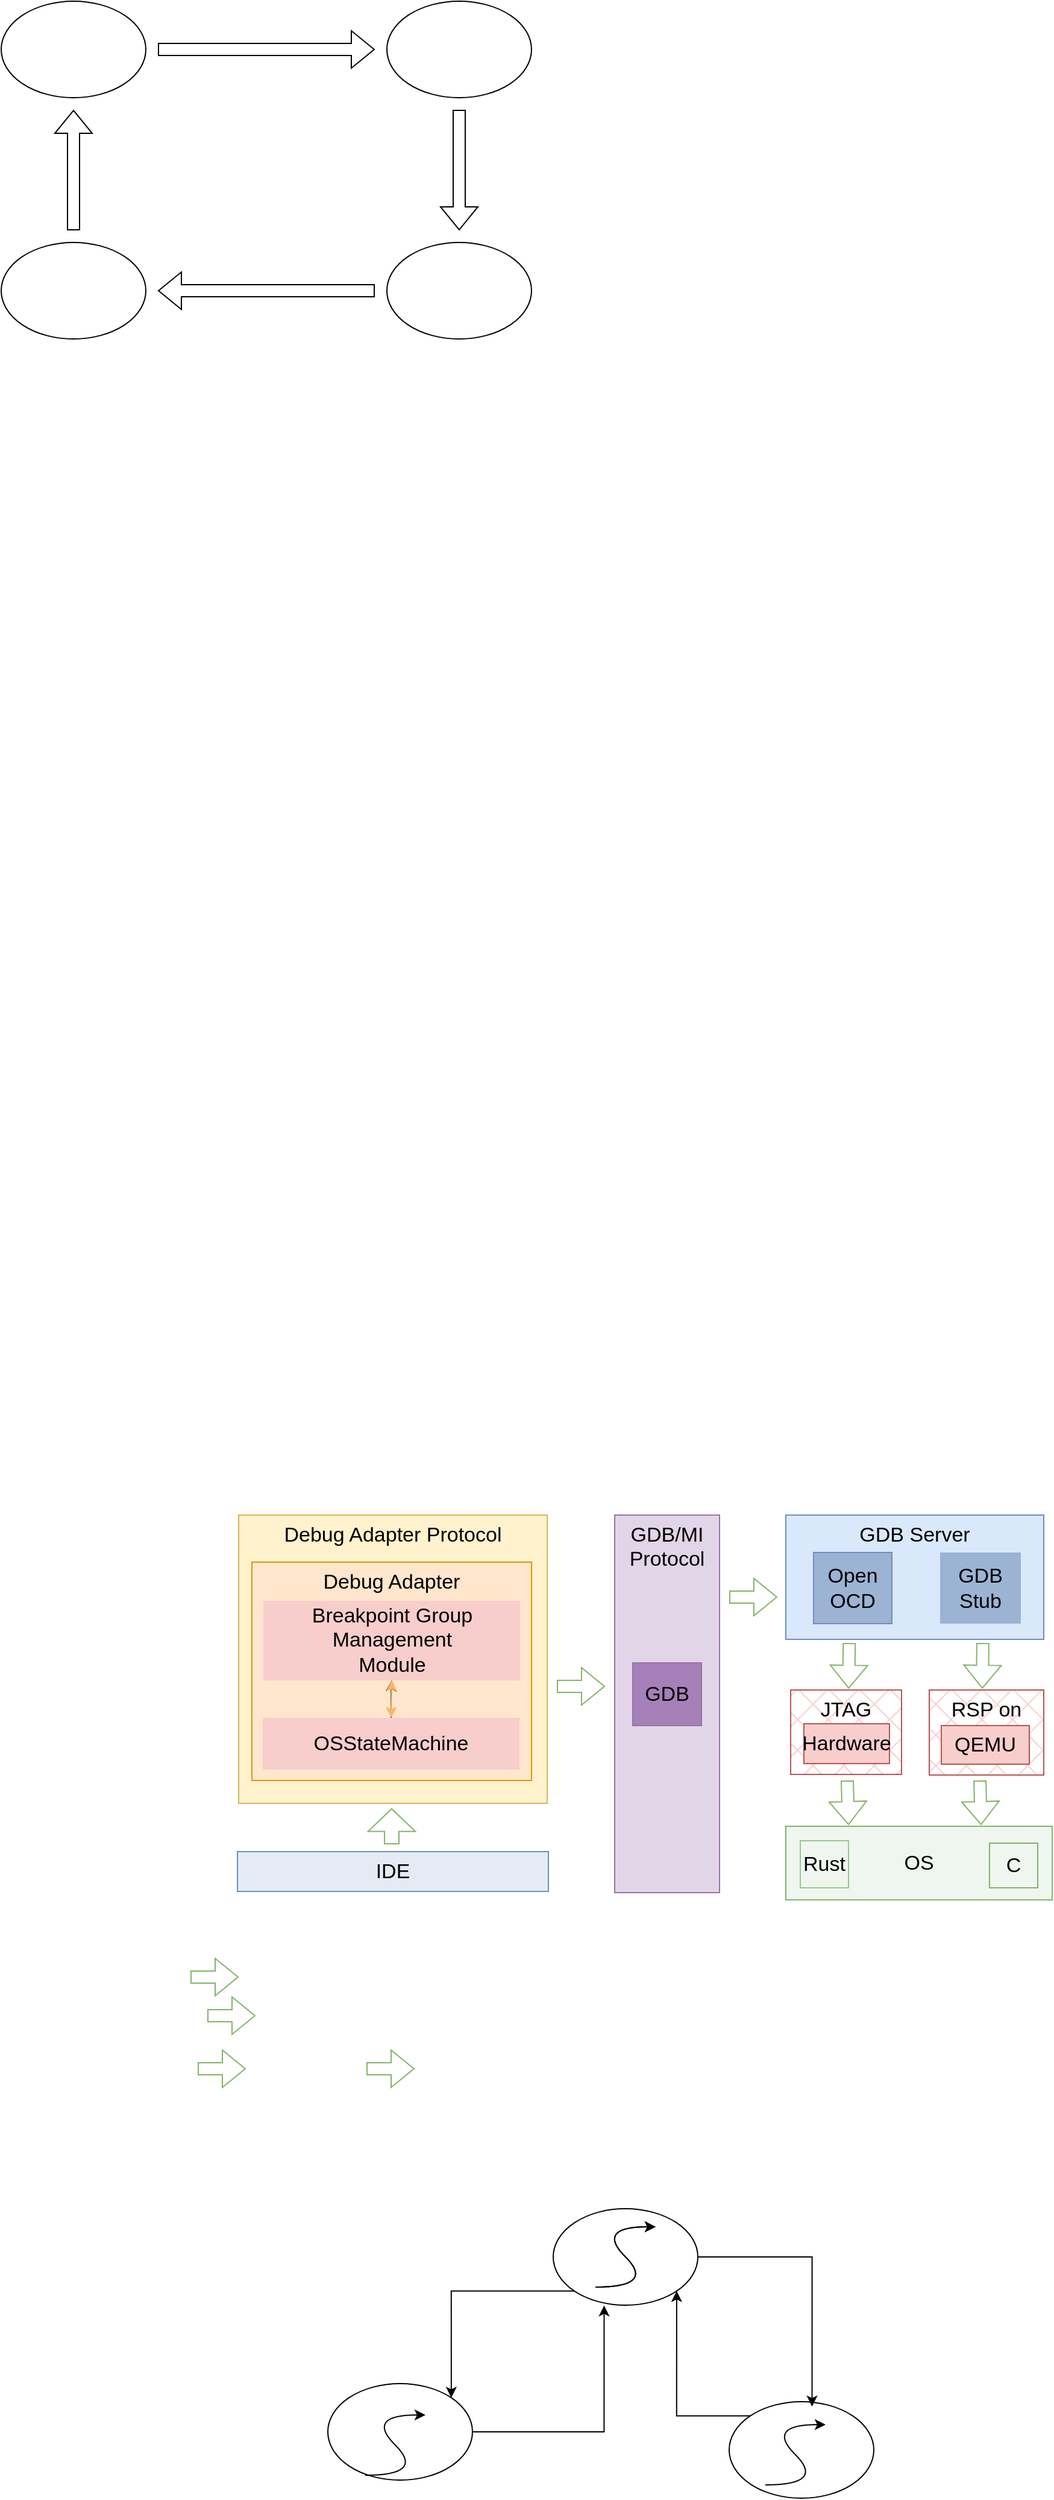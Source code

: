 <mxfile version="26.0.4">
  <diagram name="第 1 页" id="fOJGxN6Kf7fKf6j4XTUl">
    <mxGraphModel dx="1436" dy="1406" grid="0" gridSize="10" guides="1" tooltips="1" connect="1" arrows="1" fold="1" page="0" pageScale="1" pageWidth="827" pageHeight="1169" math="0" shadow="0">
      <root>
        <mxCell id="0" />
        <mxCell id="1" parent="0" />
        <mxCell id="xP6rJl3-gpsy86Hn-VXY-23" value="GDB Server&lt;div&gt;&lt;br&gt;&lt;/div&gt;&lt;div&gt;&lt;br&gt;&lt;/div&gt;&lt;div&gt;&lt;br&gt;&lt;/div&gt;&lt;div&gt;&lt;br&gt;&lt;/div&gt;&lt;div&gt;&lt;br&gt;&lt;/div&gt;&lt;div&gt;&lt;br&gt;&lt;/div&gt;&lt;div&gt;&lt;br&gt;&lt;/div&gt;&lt;div&gt;&lt;br&gt;&lt;/div&gt;&lt;div&gt;&lt;br&gt;&lt;/div&gt;&lt;div&gt;&lt;br&gt;&lt;/div&gt;&lt;div&gt;&lt;br&gt;&lt;/div&gt;&lt;div&gt;&lt;br&gt;&lt;/div&gt;&lt;div&gt;&lt;br&gt;&lt;/div&gt;" style="whiteSpace=wrap;html=1;fillColor=#dae8fc;strokeColor=#6c8ebf;fontSize=17;verticalAlign=top;" parent="1" vertex="1">
          <mxGeometry x="581" y="518" width="214" height="103" as="geometry" />
        </mxCell>
        <mxCell id="xP6rJl3-gpsy86Hn-VXY-12" value="Debug Adapter Protocol&lt;div&gt;&lt;br&gt;&lt;/div&gt;&lt;div&gt;&lt;br&gt;&lt;/div&gt;&lt;div&gt;&lt;br&gt;&lt;/div&gt;&lt;div&gt;&lt;br&gt;&lt;/div&gt;&lt;div&gt;&lt;br&gt;&lt;/div&gt;&lt;div&gt;&lt;br&gt;&lt;/div&gt;&lt;div&gt;&lt;br&gt;&lt;/div&gt;&lt;div&gt;&lt;br&gt;&lt;/div&gt;&lt;div&gt;&lt;br&gt;&lt;/div&gt;&lt;div&gt;&lt;br&gt;&lt;/div&gt;&lt;div&gt;&lt;br&gt;&lt;/div&gt;&lt;div&gt;&lt;br&gt;&lt;/div&gt;&lt;div&gt;&lt;br&gt;&lt;/div&gt;&lt;div&gt;&lt;br&gt;&lt;/div&gt;&lt;div&gt;&lt;br&gt;&lt;/div&gt;" style="rounded=0;whiteSpace=wrap;html=1;fillColor=#fff2cc;strokeColor=#d6b656;fillStyle=auto;fontSize=17;labelPosition=center;verticalLabelPosition=middle;align=center;verticalAlign=top;" parent="1" vertex="1">
          <mxGeometry x="127" y="518" width="256" height="239" as="geometry" />
        </mxCell>
        <mxCell id="xP6rJl3-gpsy86Hn-VXY-1" value="" style="ellipse;whiteSpace=wrap;html=1;" parent="1" vertex="1">
          <mxGeometry x="-70" y="-737" width="120" height="80" as="geometry" />
        </mxCell>
        <mxCell id="xP6rJl3-gpsy86Hn-VXY-2" value="" style="ellipse;whiteSpace=wrap;html=1;" parent="1" vertex="1">
          <mxGeometry x="-70" y="-537" width="120" height="80" as="geometry" />
        </mxCell>
        <mxCell id="xP6rJl3-gpsy86Hn-VXY-3" value="" style="ellipse;whiteSpace=wrap;html=1;" parent="1" vertex="1">
          <mxGeometry x="250" y="-537" width="120" height="80" as="geometry" />
        </mxCell>
        <mxCell id="xP6rJl3-gpsy86Hn-VXY-4" value="" style="ellipse;whiteSpace=wrap;html=1;" parent="1" vertex="1">
          <mxGeometry x="250" y="-737" width="120" height="80" as="geometry" />
        </mxCell>
        <mxCell id="xP6rJl3-gpsy86Hn-VXY-5" value="" style="shape=flexArrow;endArrow=classic;html=1;rounded=0;" parent="1" edge="1">
          <mxGeometry width="50" height="50" relative="1" as="geometry">
            <mxPoint x="60" y="-697" as="sourcePoint" />
            <mxPoint x="240" y="-697" as="targetPoint" />
          </mxGeometry>
        </mxCell>
        <mxCell id="xP6rJl3-gpsy86Hn-VXY-6" value="" style="shape=flexArrow;endArrow=classic;html=1;rounded=0;" parent="1" edge="1">
          <mxGeometry width="50" height="50" relative="1" as="geometry">
            <mxPoint x="240" y="-497" as="sourcePoint" />
            <mxPoint x="60" y="-497" as="targetPoint" />
          </mxGeometry>
        </mxCell>
        <mxCell id="xP6rJl3-gpsy86Hn-VXY-7" value="" style="shape=flexArrow;endArrow=classic;html=1;rounded=0;" parent="1" edge="1">
          <mxGeometry width="50" height="50" relative="1" as="geometry">
            <mxPoint x="310" y="-647" as="sourcePoint" />
            <mxPoint x="310" y="-547" as="targetPoint" />
          </mxGeometry>
        </mxCell>
        <mxCell id="xP6rJl3-gpsy86Hn-VXY-8" value="" style="shape=flexArrow;endArrow=classic;html=1;rounded=0;" parent="1" edge="1">
          <mxGeometry width="50" height="50" relative="1" as="geometry">
            <mxPoint x="-10" y="-547" as="sourcePoint" />
            <mxPoint x="-10" y="-647" as="targetPoint" />
          </mxGeometry>
        </mxCell>
        <mxCell id="xP6rJl3-gpsy86Hn-VXY-9" value="GDB/MI Protocol&lt;div&gt;&lt;br&gt;&lt;/div&gt;&lt;div&gt;&lt;br&gt;&lt;/div&gt;&lt;div&gt;&lt;br&gt;&lt;/div&gt;&lt;div&gt;&lt;br&gt;&lt;/div&gt;&lt;div&gt;&lt;br&gt;&lt;/div&gt;&lt;div&gt;&lt;br&gt;&lt;/div&gt;&lt;div&gt;&lt;br&gt;&lt;/div&gt;&lt;div&gt;&lt;br&gt;&lt;/div&gt;&lt;div&gt;&lt;br&gt;&lt;/div&gt;&lt;div&gt;&lt;br&gt;&lt;/div&gt;&lt;div&gt;&lt;br&gt;&lt;/div&gt;&lt;div&gt;&lt;br&gt;&lt;/div&gt;" style="rounded=0;whiteSpace=wrap;html=1;fillColor=#e1d5e7;strokeColor=#9673a6;fillStyle=auto;fontSize=17;verticalAlign=top;" parent="1" vertex="1">
          <mxGeometry x="439" y="518" width="87" height="313" as="geometry" />
        </mxCell>
        <mxCell id="xP6rJl3-gpsy86Hn-VXY-13" value="IDE" style="rounded=0;whiteSpace=wrap;html=1;fillColor=#E4EBF5;strokeColor=#6c8ebf;fontSize=17;" parent="1" vertex="1">
          <mxGeometry x="126" y="797" width="258" height="33" as="geometry" />
        </mxCell>
        <mxCell id="xP6rJl3-gpsy86Hn-VXY-14" value="Open&lt;div&gt;OCD&lt;/div&gt;" style="rounded=0;whiteSpace=wrap;html=1;fillColor=light-dark(#9cb3d3, #1d293b);strokeColor=#6c8ebf;fontSize=17;" parent="1" vertex="1">
          <mxGeometry x="604" y="549" width="65" height="59" as="geometry" />
        </mxCell>
        <mxCell id="xP6rJl3-gpsy86Hn-VXY-19" value="GDB&lt;div&gt;Stub&lt;/div&gt;" style="whiteSpace=wrap;html=1;fillColor=light-dark(#9cb3d3, #ededed);strokeColor=none;fontSize=17;" parent="1" vertex="1">
          <mxGeometry x="709" y="549" width="67" height="59" as="geometry" />
        </mxCell>
        <mxCell id="xP6rJl3-gpsy86Hn-VXY-24" value="JTAG&lt;div&gt;&lt;br&gt;&lt;/div&gt;&lt;div&gt;&lt;br&gt;&lt;/div&gt;&lt;div&gt;&lt;br&gt;&lt;/div&gt;&lt;div&gt;&lt;br&gt;&lt;/div&gt;" style="whiteSpace=wrap;html=1;fillColor=#f8cecc;strokeColor=#b85450;fillStyle=cross-hatch;fontSize=17;verticalAlign=top;" parent="1" vertex="1">
          <mxGeometry x="585" y="663" width="92" height="70" as="geometry" />
        </mxCell>
        <mxCell id="xP6rJl3-gpsy86Hn-VXY-28" value="Hardware" style="whiteSpace=wrap;html=1;fillColor=#f8cecc;strokeColor=#b85450;fontSize=17;" parent="1" vertex="1">
          <mxGeometry x="596" y="691" width="71" height="33" as="geometry" />
        </mxCell>
        <mxCell id="xP6rJl3-gpsy86Hn-VXY-29" value="&lt;div&gt;RSP on TCP&lt;/div&gt;&lt;div&gt;&lt;br&gt;&lt;/div&gt;&lt;div&gt;&lt;br&gt;&lt;/div&gt;&lt;div&gt;&lt;br&gt;&lt;/div&gt;&lt;div&gt;&lt;br&gt;&lt;/div&gt;" style="whiteSpace=wrap;html=1;fillColor=#f8cecc;strokeColor=#b85450;fillStyle=cross-hatch;fontSize=17;verticalAlign=top;" parent="1" vertex="1">
          <mxGeometry x="700" y="663" width="95" height="70.5" as="geometry" />
        </mxCell>
        <mxCell id="xP6rJl3-gpsy86Hn-VXY-30" value="OS" style="whiteSpace=wrap;html=1;fillColor=light-dark(#eff6ef, #1f2f1e);strokeColor=#82b366;fillStyle=auto;fontSize=17;verticalAlign=middle;labelPosition=center;verticalLabelPosition=middle;align=center;" parent="1" vertex="1">
          <mxGeometry x="581" y="776" width="221" height="61" as="geometry" />
        </mxCell>
        <mxCell id="xP6rJl3-gpsy86Hn-VXY-31" value="Rust" style="whiteSpace=wrap;html=1;fillColor=none;strokeColor=light-dark(#92c893, #6d5100);fillStyle=dots;fontSize=17;" parent="1" vertex="1">
          <mxGeometry x="593" y="788" width="40" height="39" as="geometry" />
        </mxCell>
        <mxCell id="xP6rJl3-gpsy86Hn-VXY-33" value="C" style="whiteSpace=wrap;html=1;fillColor=none;strokeColor=#82b366;fontSize=17;" parent="1" vertex="1">
          <mxGeometry x="750" y="790" width="40" height="37" as="geometry" />
        </mxCell>
        <mxCell id="xP6rJl3-gpsy86Hn-VXY-11" value="QEMU" style="rounded=0;whiteSpace=wrap;html=1;fillColor=#f8cecc;strokeColor=#b85450;fontSize=17;" parent="1" vertex="1">
          <mxGeometry x="710" y="692.5" width="73" height="32" as="geometry" />
        </mxCell>
        <mxCell id="xP6rJl3-gpsy86Hn-VXY-36" value="&lt;font&gt;Debug Adapter&lt;/font&gt;&lt;div&gt;&lt;font&gt;&lt;br&gt;&lt;/font&gt;&lt;/div&gt;&lt;div&gt;&lt;font&gt;&lt;br&gt;&lt;/font&gt;&lt;/div&gt;&lt;div&gt;&lt;font&gt;&lt;br&gt;&lt;/font&gt;&lt;/div&gt;&lt;div&gt;&lt;font&gt;&lt;br&gt;&lt;/font&gt;&lt;/div&gt;&lt;div&gt;&lt;font&gt;&lt;br&gt;&lt;/font&gt;&lt;/div&gt;&lt;div&gt;&lt;font&gt;&lt;br&gt;&lt;/font&gt;&lt;/div&gt;&lt;div&gt;&lt;font&gt;&lt;br&gt;&lt;/font&gt;&lt;/div&gt;&lt;div&gt;&lt;font&gt;&lt;br&gt;&lt;/font&gt;&lt;/div&gt;&lt;div&gt;&lt;font&gt;&lt;br&gt;&lt;/font&gt;&lt;/div&gt;&lt;div&gt;&lt;font&gt;&lt;br&gt;&lt;/font&gt;&lt;/div&gt;&lt;div&gt;&lt;br&gt;&lt;/div&gt;" style="whiteSpace=wrap;html=1;fillColor=light-dark(#ffe6cc, #ededed);strokeColor=#d79b00;fillStyle=auto;fontSize=17;verticalAlign=top;" parent="1" vertex="1">
          <mxGeometry x="138" y="557" width="232" height="181" as="geometry" />
        </mxCell>
        <mxCell id="xP6rJl3-gpsy86Hn-VXY-10" value="Breakpoint Group&lt;div&gt;Management&lt;br&gt;Module&lt;/div&gt;" style="rounded=0;whiteSpace=wrap;html=1;fillColor=#f8cecc;strokeColor=none;fillStyle=auto;fontSize=17;" parent="1" vertex="1">
          <mxGeometry x="147.5" y="589" width="213" height="66" as="geometry" />
        </mxCell>
        <mxCell id="tCuDVgVU6hlCWU8bMgr9-5" value="" style="edgeStyle=orthogonalEdgeStyle;rounded=0;orthogonalLoop=1;jettySize=auto;html=1;fontSize=17;" parent="1" source="xP6rJl3-gpsy86Hn-VXY-17" target="xP6rJl3-gpsy86Hn-VXY-10" edge="1">
          <mxGeometry relative="1" as="geometry" />
        </mxCell>
        <mxCell id="xP6rJl3-gpsy86Hn-VXY-17" value="OSStateMachine" style="rounded=0;whiteSpace=wrap;html=1;fillColor=#f8cecc;strokeColor=none;fontSize=17;" parent="1" vertex="1">
          <mxGeometry x="147" y="686" width="213" height="43" as="geometry" />
        </mxCell>
        <mxCell id="xP6rJl3-gpsy86Hn-VXY-57" value="GDB" style="whiteSpace=wrap;html=1;fillColor=#A680B8;strokeColor=#9673a6;fontSize=17;" parent="1" vertex="1">
          <mxGeometry x="454" y="640.5" width="57" height="52" as="geometry" />
        </mxCell>
        <mxCell id="xP6rJl3-gpsy86Hn-VXY-61" value="" style="shape=flexArrow;endArrow=classic;html=1;rounded=0;fillColor=none;strokeColor=#82b366;" parent="1" edge="1">
          <mxGeometry width="50" height="50" relative="1" as="geometry">
            <mxPoint x="87" y="901" as="sourcePoint" />
            <mxPoint x="127" y="901" as="targetPoint" />
          </mxGeometry>
        </mxCell>
        <mxCell id="xP6rJl3-gpsy86Hn-VXY-62" value="" style="shape=flexArrow;endArrow=classic;html=1;rounded=0;fillColor=none;strokeColor=#82b366;fontSize=17;" parent="1" edge="1">
          <mxGeometry width="50" height="50" relative="1" as="geometry">
            <mxPoint x="391" y="660.0" as="sourcePoint" />
            <mxPoint x="431" y="660.0" as="targetPoint" />
          </mxGeometry>
        </mxCell>
        <mxCell id="xP6rJl3-gpsy86Hn-VXY-63" value="" style="shape=flexArrow;endArrow=classic;html=1;rounded=0;fillColor=none;strokeColor=#82b366;fontSize=17;" parent="1" edge="1">
          <mxGeometry width="50" height="50" relative="1" as="geometry">
            <mxPoint x="633.6" y="624.0" as="sourcePoint" />
            <mxPoint x="633.13" y="662" as="targetPoint" />
          </mxGeometry>
        </mxCell>
        <mxCell id="xP6rJl3-gpsy86Hn-VXY-68" value="" style="shape=flexArrow;endArrow=classic;html=1;rounded=0;fillColor=none;strokeColor=#82b366;" parent="1" edge="1">
          <mxGeometry width="50" height="50" relative="1" as="geometry">
            <mxPoint x="101" y="933.0" as="sourcePoint" />
            <mxPoint x="141" y="933.0" as="targetPoint" />
          </mxGeometry>
        </mxCell>
        <mxCell id="xP6rJl3-gpsy86Hn-VXY-70" value="" style="shape=flexArrow;endArrow=classic;html=1;rounded=0;fillColor=none;strokeColor=#82b366;" parent="1" edge="1">
          <mxGeometry width="50" height="50" relative="1" as="geometry">
            <mxPoint x="93" y="977.0" as="sourcePoint" />
            <mxPoint x="133" y="977.0" as="targetPoint" />
          </mxGeometry>
        </mxCell>
        <mxCell id="xP6rJl3-gpsy86Hn-VXY-71" value="" style="shape=flexArrow;endArrow=classic;html=1;rounded=0;fillColor=none;strokeColor=#82b366;fontSize=17;" parent="1" edge="1">
          <mxGeometry width="50" height="50" relative="1" as="geometry">
            <mxPoint x="534" y="586.0" as="sourcePoint" />
            <mxPoint x="574" y="586.0" as="targetPoint" />
          </mxGeometry>
        </mxCell>
        <mxCell id="xP6rJl3-gpsy86Hn-VXY-72" value="" style="shape=flexArrow;endArrow=classic;html=1;rounded=0;fillColor=none;strokeColor=#82b366;" parent="1" edge="1">
          <mxGeometry width="50" height="50" relative="1" as="geometry">
            <mxPoint x="233" y="977.0" as="sourcePoint" />
            <mxPoint x="273" y="977.0" as="targetPoint" />
          </mxGeometry>
        </mxCell>
        <mxCell id="xP6rJl3-gpsy86Hn-VXY-80" style="edgeStyle=orthogonalEdgeStyle;rounded=0;orthogonalLoop=1;jettySize=auto;html=1;exitX=0;exitY=1;exitDx=0;exitDy=0;entryX=1;entryY=0;entryDx=0;entryDy=0;" parent="1" source="xP6rJl3-gpsy86Hn-VXY-73" target="xP6rJl3-gpsy86Hn-VXY-74" edge="1">
          <mxGeometry relative="1" as="geometry" />
        </mxCell>
        <mxCell id="xP6rJl3-gpsy86Hn-VXY-73" value="" style="ellipse;whiteSpace=wrap;html=1;" parent="1" vertex="1">
          <mxGeometry x="388" y="1093" width="120" height="80" as="geometry" />
        </mxCell>
        <mxCell id="xP6rJl3-gpsy86Hn-VXY-74" value="" style="ellipse;whiteSpace=wrap;html=1;" parent="1" vertex="1">
          <mxGeometry x="201" y="1238" width="120" height="80" as="geometry" />
        </mxCell>
        <mxCell id="xP6rJl3-gpsy86Hn-VXY-83" style="edgeStyle=orthogonalEdgeStyle;rounded=0;orthogonalLoop=1;jettySize=auto;html=1;exitX=0;exitY=0;exitDx=0;exitDy=0;entryX=1;entryY=1;entryDx=0;entryDy=0;" parent="1" source="xP6rJl3-gpsy86Hn-VXY-75" target="xP6rJl3-gpsy86Hn-VXY-73" edge="1">
          <mxGeometry relative="1" as="geometry" />
        </mxCell>
        <mxCell id="xP6rJl3-gpsy86Hn-VXY-75" value="" style="ellipse;whiteSpace=wrap;html=1;" parent="1" vertex="1">
          <mxGeometry x="534" y="1253" width="120" height="80" as="geometry" />
        </mxCell>
        <mxCell id="xP6rJl3-gpsy86Hn-VXY-76" value="" style="curved=1;endArrow=classic;html=1;rounded=0;" parent="1" edge="1">
          <mxGeometry width="50" height="50" relative="1" as="geometry">
            <mxPoint x="423" y="1158" as="sourcePoint" />
            <mxPoint x="473" y="1108" as="targetPoint" />
            <Array as="points">
              <mxPoint x="473" y="1158" />
              <mxPoint x="423" y="1108" />
            </Array>
          </mxGeometry>
        </mxCell>
        <mxCell id="xP6rJl3-gpsy86Hn-VXY-77" value="" style="curved=1;endArrow=classic;html=1;rounded=0;" parent="1" edge="1">
          <mxGeometry width="50" height="50" relative="1" as="geometry">
            <mxPoint x="423" y="1158" as="sourcePoint" />
            <mxPoint x="473" y="1108" as="targetPoint" />
            <Array as="points">
              <mxPoint x="473" y="1158" />
              <mxPoint x="423" y="1108" />
            </Array>
          </mxGeometry>
        </mxCell>
        <mxCell id="xP6rJl3-gpsy86Hn-VXY-78" value="" style="curved=1;endArrow=classic;html=1;rounded=0;" parent="1" edge="1">
          <mxGeometry width="50" height="50" relative="1" as="geometry">
            <mxPoint x="232" y="1314" as="sourcePoint" />
            <mxPoint x="282" y="1264" as="targetPoint" />
            <Array as="points">
              <mxPoint x="282" y="1314" />
              <mxPoint x="232" y="1264" />
            </Array>
          </mxGeometry>
        </mxCell>
        <mxCell id="xP6rJl3-gpsy86Hn-VXY-79" value="" style="curved=1;endArrow=classic;html=1;rounded=0;" parent="1" edge="1">
          <mxGeometry width="50" height="50" relative="1" as="geometry">
            <mxPoint x="564" y="1322" as="sourcePoint" />
            <mxPoint x="614" y="1272" as="targetPoint" />
            <Array as="points">
              <mxPoint x="614" y="1322" />
              <mxPoint x="564" y="1272" />
            </Array>
          </mxGeometry>
        </mxCell>
        <mxCell id="xP6rJl3-gpsy86Hn-VXY-81" style="edgeStyle=orthogonalEdgeStyle;rounded=0;orthogonalLoop=1;jettySize=auto;html=1;exitX=1;exitY=0.5;exitDx=0;exitDy=0;entryX=0.352;entryY=1.003;entryDx=0;entryDy=0;entryPerimeter=0;" parent="1" source="xP6rJl3-gpsy86Hn-VXY-74" target="xP6rJl3-gpsy86Hn-VXY-73" edge="1">
          <mxGeometry relative="1" as="geometry" />
        </mxCell>
        <mxCell id="xP6rJl3-gpsy86Hn-VXY-82" style="edgeStyle=orthogonalEdgeStyle;rounded=0;orthogonalLoop=1;jettySize=auto;html=1;exitX=1;exitY=0.5;exitDx=0;exitDy=0;entryX=0.573;entryY=0.05;entryDx=0;entryDy=0;entryPerimeter=0;" parent="1" source="xP6rJl3-gpsy86Hn-VXY-73" target="xP6rJl3-gpsy86Hn-VXY-75" edge="1">
          <mxGeometry relative="1" as="geometry" />
        </mxCell>
        <mxCell id="tCuDVgVU6hlCWU8bMgr9-4" value="" style="endArrow=classic;startArrow=classic;html=1;rounded=0;fillColor=#ffe6cc;strokeColor=#FFB366;entryX=0.5;entryY=1;entryDx=0;entryDy=0;fontSize=17;exitX=0.5;exitY=0;exitDx=0;exitDy=0;" parent="1" source="xP6rJl3-gpsy86Hn-VXY-17" target="xP6rJl3-gpsy86Hn-VXY-10" edge="1">
          <mxGeometry width="50" height="50" relative="1" as="geometry">
            <mxPoint x="254" y="677" as="sourcePoint" />
            <mxPoint x="201" y="660" as="targetPoint" />
          </mxGeometry>
        </mxCell>
        <mxCell id="tCuDVgVU6hlCWU8bMgr9-6" value="" style="shape=flexArrow;endArrow=classic;html=1;rounded=0;fillColor=none;strokeColor=#82b366;width=12;endSize=5.93;fontSize=17;endWidth=26.222;" parent="1" edge="1">
          <mxGeometry width="50" height="50" relative="1" as="geometry">
            <mxPoint x="254" y="791" as="sourcePoint" />
            <mxPoint x="254" y="761" as="targetPoint" />
          </mxGeometry>
        </mxCell>
        <mxCell id="tCuDVgVU6hlCWU8bMgr9-14" value="" style="shape=flexArrow;endArrow=classic;html=1;rounded=0;fillColor=none;strokeColor=#82b366;fontSize=17;" parent="1" edge="1">
          <mxGeometry width="50" height="50" relative="1" as="geometry">
            <mxPoint x="744.47" y="624.0" as="sourcePoint" />
            <mxPoint x="744" y="662" as="targetPoint" />
          </mxGeometry>
        </mxCell>
        <mxCell id="tCuDVgVU6hlCWU8bMgr9-15" value="" style="shape=flexArrow;endArrow=classic;html=1;rounded=0;fillColor=none;strokeColor=#82b366;fontSize=17;" parent="1" edge="1">
          <mxGeometry width="50" height="50" relative="1" as="geometry">
            <mxPoint x="631.972" y="738" as="sourcePoint" />
            <mxPoint x="633" y="775" as="targetPoint" />
          </mxGeometry>
        </mxCell>
        <mxCell id="tCuDVgVU6hlCWU8bMgr9-16" value="" style="shape=flexArrow;endArrow=classic;html=1;rounded=0;fillColor=none;strokeColor=#82b366;fontSize=17;" parent="1" edge="1">
          <mxGeometry width="50" height="50" relative="1" as="geometry">
            <mxPoint x="742" y="738" as="sourcePoint" />
            <mxPoint x="743" y="775" as="targetPoint" />
          </mxGeometry>
        </mxCell>
      </root>
    </mxGraphModel>
  </diagram>
</mxfile>
